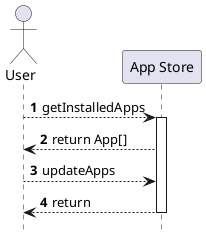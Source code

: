 @startuml

autonumber
hide footbox

actor User
participant appStore as "App Store"

User --> appStore++: getInstalledApps
appStore --> User: return App[]
User --> appStore: updateApps
appStore --> User--: return

@enduml